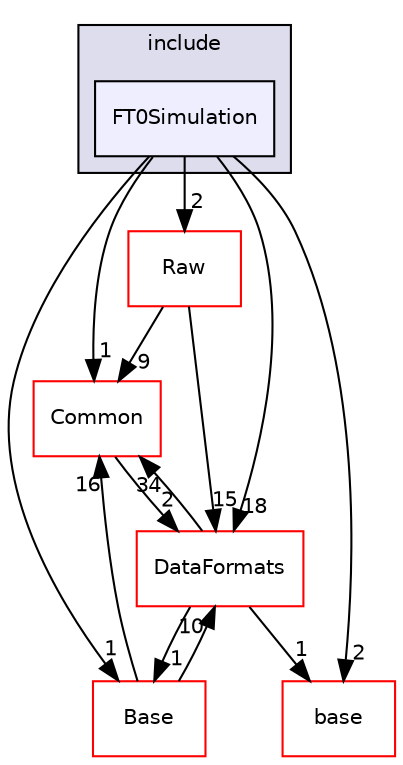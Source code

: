 digraph "/home/travis/build/AliceO2Group/AliceO2/Detectors/FIT/FT0/simulation/include/FT0Simulation" {
  bgcolor=transparent;
  compound=true
  node [ fontsize="10", fontname="Helvetica"];
  edge [ labelfontsize="10", labelfontname="Helvetica"];
  subgraph clusterdir_604320fddfc5f7c5f68b1318557d3be7 {
    graph [ bgcolor="#ddddee", pencolor="black", label="include" fontname="Helvetica", fontsize="10", URL="dir_604320fddfc5f7c5f68b1318557d3be7.html"]
  dir_1669e2ddd97e49af2e5de2c339ef539a [shape=box, label="FT0Simulation", style="filled", fillcolor="#eeeeff", pencolor="black", URL="dir_1669e2ddd97e49af2e5de2c339ef539a.html"];
  }
  dir_4ab6b4cc6a7edbff49100e9123df213f [shape=box label="Common" color="red" URL="dir_4ab6b4cc6a7edbff49100e9123df213f.html"];
  dir_37c90836491b695b472bf98d1be8336b [shape=box label="Base" color="red" URL="dir_37c90836491b695b472bf98d1be8336b.html"];
  dir_63da1bf9cbb165deb85abc813a5acde9 [shape=box label="base" color="red" URL="dir_63da1bf9cbb165deb85abc813a5acde9.html"];
  dir_26637d1bd82229bc9ed97f7e706be743 [shape=box label="Raw" color="red" URL="dir_26637d1bd82229bc9ed97f7e706be743.html"];
  dir_2171f7ec022c5423887b07c69b2f5b48 [shape=box label="DataFormats" color="red" URL="dir_2171f7ec022c5423887b07c69b2f5b48.html"];
  dir_1669e2ddd97e49af2e5de2c339ef539a->dir_4ab6b4cc6a7edbff49100e9123df213f [headlabel="1", labeldistance=1.5 headhref="dir_000288_000027.html"];
  dir_1669e2ddd97e49af2e5de2c339ef539a->dir_37c90836491b695b472bf98d1be8336b [headlabel="1", labeldistance=1.5 headhref="dir_000288_000273.html"];
  dir_1669e2ddd97e49af2e5de2c339ef539a->dir_63da1bf9cbb165deb85abc813a5acde9 [headlabel="2", labeldistance=1.5 headhref="dir_000288_000328.html"];
  dir_1669e2ddd97e49af2e5de2c339ef539a->dir_26637d1bd82229bc9ed97f7e706be743 [headlabel="2", labeldistance=1.5 headhref="dir_000288_000553.html"];
  dir_1669e2ddd97e49af2e5de2c339ef539a->dir_2171f7ec022c5423887b07c69b2f5b48 [headlabel="18", labeldistance=1.5 headhref="dir_000288_000076.html"];
  dir_4ab6b4cc6a7edbff49100e9123df213f->dir_2171f7ec022c5423887b07c69b2f5b48 [headlabel="2", labeldistance=1.5 headhref="dir_000027_000076.html"];
  dir_37c90836491b695b472bf98d1be8336b->dir_4ab6b4cc6a7edbff49100e9123df213f [headlabel="16", labeldistance=1.5 headhref="dir_000273_000027.html"];
  dir_37c90836491b695b472bf98d1be8336b->dir_2171f7ec022c5423887b07c69b2f5b48 [headlabel="10", labeldistance=1.5 headhref="dir_000273_000076.html"];
  dir_26637d1bd82229bc9ed97f7e706be743->dir_4ab6b4cc6a7edbff49100e9123df213f [headlabel="9", labeldistance=1.5 headhref="dir_000553_000027.html"];
  dir_26637d1bd82229bc9ed97f7e706be743->dir_2171f7ec022c5423887b07c69b2f5b48 [headlabel="15", labeldistance=1.5 headhref="dir_000553_000076.html"];
  dir_2171f7ec022c5423887b07c69b2f5b48->dir_4ab6b4cc6a7edbff49100e9123df213f [headlabel="34", labeldistance=1.5 headhref="dir_000076_000027.html"];
  dir_2171f7ec022c5423887b07c69b2f5b48->dir_37c90836491b695b472bf98d1be8336b [headlabel="1", labeldistance=1.5 headhref="dir_000076_000273.html"];
  dir_2171f7ec022c5423887b07c69b2f5b48->dir_63da1bf9cbb165deb85abc813a5acde9 [headlabel="1", labeldistance=1.5 headhref="dir_000076_000328.html"];
}
